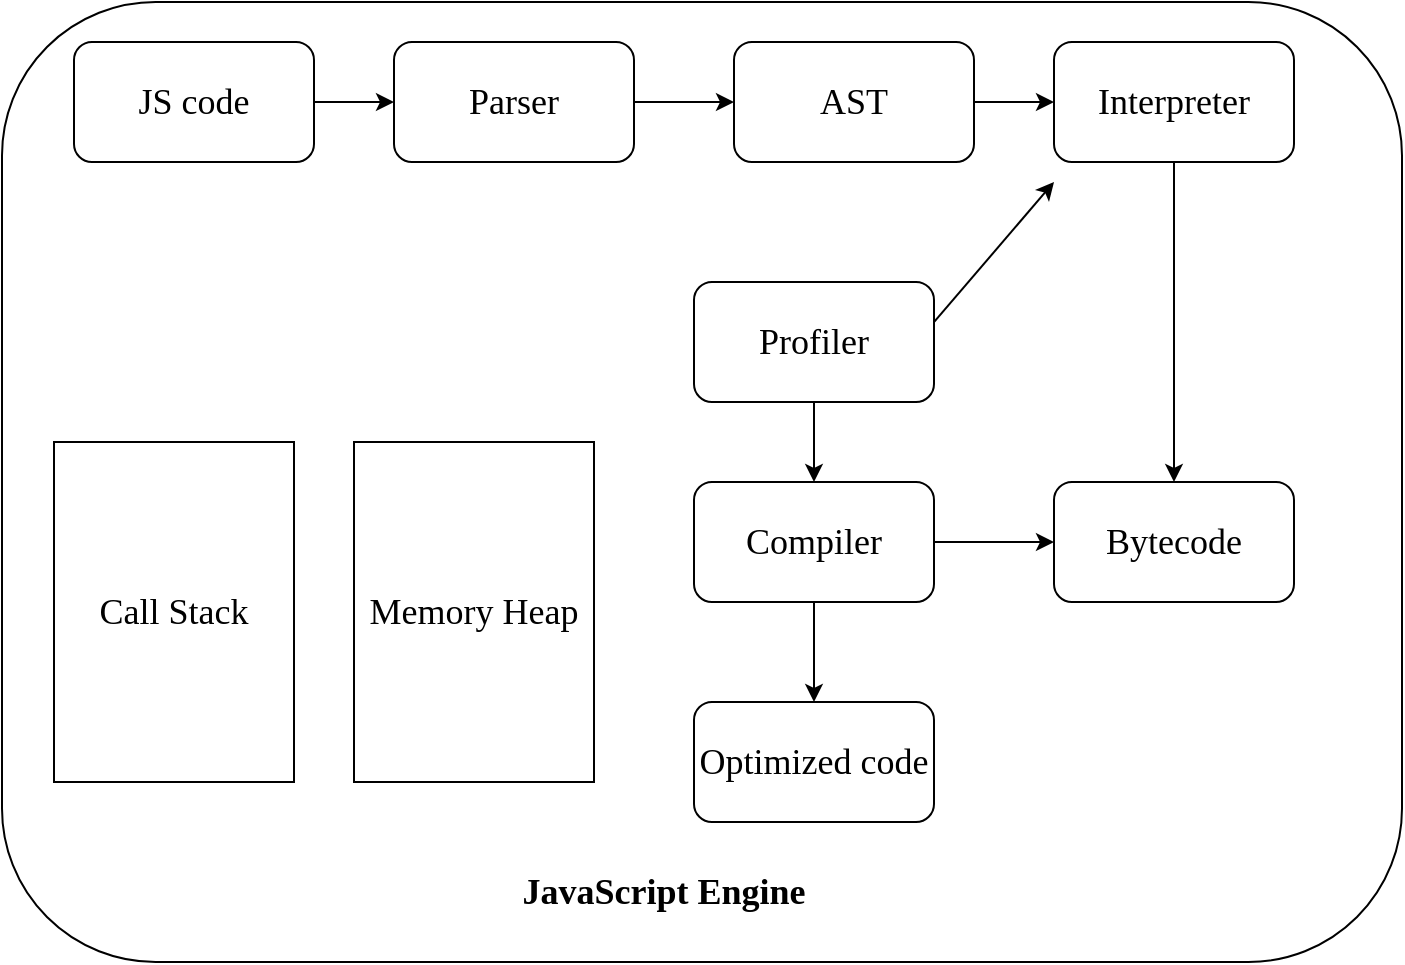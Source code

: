 <mxfile version="20.7.3" type="device"><diagram id="_nOQZFlfZ_7PcuxWitb4" name="Page-1"><mxGraphModel dx="1050" dy="549" grid="1" gridSize="10" guides="1" tooltips="1" connect="1" arrows="1" fold="1" page="1" pageScale="1" pageWidth="827" pageHeight="1169" math="0" shadow="0"><root><mxCell id="0"/><mxCell id="1" parent="0"/><mxCell id="q7w7wdGr3u41qHQf8t47-1" value="" style="rounded=1;whiteSpace=wrap;html=1;arcSize=16;labelBackgroundColor=none;" vertex="1" parent="1"><mxGeometry x="64" y="40" width="700" height="480" as="geometry"/></mxCell><mxCell id="q7w7wdGr3u41qHQf8t47-4" value="" style="edgeStyle=orthogonalEdgeStyle;rounded=0;orthogonalLoop=1;jettySize=auto;html=1;fontFamily=Georgia;fontSize=18;labelBackgroundColor=none;fontColor=default;" edge="1" parent="1" source="q7w7wdGr3u41qHQf8t47-2" target="q7w7wdGr3u41qHQf8t47-3"><mxGeometry relative="1" as="geometry"/></mxCell><mxCell id="q7w7wdGr3u41qHQf8t47-2" value="&lt;font face=&quot;Georgia&quot; style=&quot;font-size: 18px;&quot;&gt;JS code&lt;/font&gt;" style="rounded=1;whiteSpace=wrap;html=1;labelBackgroundColor=none;" vertex="1" parent="1"><mxGeometry x="100" y="60" width="120" height="60" as="geometry"/></mxCell><mxCell id="q7w7wdGr3u41qHQf8t47-6" value="" style="edgeStyle=orthogonalEdgeStyle;rounded=0;orthogonalLoop=1;jettySize=auto;html=1;fontFamily=Georgia;fontSize=18;labelBackgroundColor=none;fontColor=default;" edge="1" parent="1" source="q7w7wdGr3u41qHQf8t47-3" target="q7w7wdGr3u41qHQf8t47-5"><mxGeometry relative="1" as="geometry"/></mxCell><mxCell id="q7w7wdGr3u41qHQf8t47-3" value="&lt;font face=&quot;Georgia&quot; style=&quot;font-size: 18px;&quot;&gt;Parser&lt;/font&gt;" style="whiteSpace=wrap;html=1;rounded=1;labelBackgroundColor=none;" vertex="1" parent="1"><mxGeometry x="260" y="60" width="120" height="60" as="geometry"/></mxCell><mxCell id="q7w7wdGr3u41qHQf8t47-8" value="" style="edgeStyle=orthogonalEdgeStyle;rounded=0;orthogonalLoop=1;jettySize=auto;html=1;fontFamily=Georgia;fontSize=18;labelBackgroundColor=none;fontColor=default;" edge="1" parent="1" source="q7w7wdGr3u41qHQf8t47-5" target="q7w7wdGr3u41qHQf8t47-7"><mxGeometry relative="1" as="geometry"/></mxCell><mxCell id="q7w7wdGr3u41qHQf8t47-5" value="&lt;font face=&quot;Georgia&quot; style=&quot;font-size: 18px;&quot;&gt;AST&lt;/font&gt;" style="whiteSpace=wrap;html=1;rounded=1;labelBackgroundColor=none;" vertex="1" parent="1"><mxGeometry x="430" y="60" width="120" height="60" as="geometry"/></mxCell><mxCell id="q7w7wdGr3u41qHQf8t47-20" value="" style="edgeStyle=orthogonalEdgeStyle;rounded=0;orthogonalLoop=1;jettySize=auto;html=1;fontFamily=Georgia;fontSize=18;labelBackgroundColor=none;fontColor=default;" edge="1" parent="1" source="q7w7wdGr3u41qHQf8t47-7" target="q7w7wdGr3u41qHQf8t47-19"><mxGeometry relative="1" as="geometry"/></mxCell><mxCell id="q7w7wdGr3u41qHQf8t47-7" value="&lt;font face=&quot;Georgia&quot; style=&quot;font-size: 18px;&quot;&gt;Interpreter&lt;/font&gt;" style="whiteSpace=wrap;html=1;rounded=1;labelBackgroundColor=none;" vertex="1" parent="1"><mxGeometry x="590" y="60" width="120" height="60" as="geometry"/></mxCell><mxCell id="q7w7wdGr3u41qHQf8t47-21" value="" style="edgeStyle=orthogonalEdgeStyle;rounded=0;orthogonalLoop=1;jettySize=auto;html=1;fontFamily=Georgia;fontSize=18;labelBackgroundColor=none;fontColor=default;" edge="1" parent="1" source="q7w7wdGr3u41qHQf8t47-16" target="q7w7wdGr3u41qHQf8t47-19"><mxGeometry relative="1" as="geometry"/></mxCell><mxCell id="q7w7wdGr3u41qHQf8t47-23" value="" style="edgeStyle=orthogonalEdgeStyle;rounded=0;orthogonalLoop=1;jettySize=auto;html=1;fontFamily=Georgia;fontSize=18;labelBackgroundColor=none;fontColor=default;" edge="1" parent="1" source="q7w7wdGr3u41qHQf8t47-16" target="q7w7wdGr3u41qHQf8t47-22"><mxGeometry relative="1" as="geometry"/></mxCell><mxCell id="q7w7wdGr3u41qHQf8t47-16" value="&lt;font face=&quot;Georgia&quot; style=&quot;font-size: 18px;&quot;&gt;Compiler&lt;/font&gt;" style="rounded=1;whiteSpace=wrap;html=1;labelBackgroundColor=none;" vertex="1" parent="1"><mxGeometry x="410" y="280" width="120" height="60" as="geometry"/></mxCell><mxCell id="q7w7wdGr3u41qHQf8t47-33" value="" style="edgeStyle=orthogonalEdgeStyle;rounded=0;orthogonalLoop=1;jettySize=auto;html=1;fontFamily=Georgia;fontSize=18;labelBackgroundColor=none;fontColor=default;" edge="1" parent="1" source="q7w7wdGr3u41qHQf8t47-32" target="q7w7wdGr3u41qHQf8t47-16"><mxGeometry relative="1" as="geometry"/></mxCell><mxCell id="q7w7wdGr3u41qHQf8t47-19" value="&lt;font face=&quot;Georgia&quot; style=&quot;font-size: 18px;&quot;&gt;Bytecode&lt;/font&gt;" style="whiteSpace=wrap;html=1;rounded=1;labelBackgroundColor=none;" vertex="1" parent="1"><mxGeometry x="590" y="280" width="120" height="60" as="geometry"/></mxCell><mxCell id="q7w7wdGr3u41qHQf8t47-22" value="&lt;font style=&quot;font-size: 18px;&quot; face=&quot;Georgia&quot;&gt;Optimized code&lt;/font&gt;" style="whiteSpace=wrap;html=1;rounded=1;labelBackgroundColor=none;" vertex="1" parent="1"><mxGeometry x="410" y="390" width="120" height="60" as="geometry"/></mxCell><mxCell id="q7w7wdGr3u41qHQf8t47-31" value="" style="endArrow=classic;html=1;rounded=0;fontFamily=Georgia;fontSize=18;exitX=0.666;exitY=0.333;exitDx=0;exitDy=0;exitPerimeter=0;labelBackgroundColor=none;fontColor=default;" edge="1" parent="1" source="q7w7wdGr3u41qHQf8t47-1"><mxGeometry width="50" height="50" relative="1" as="geometry"><mxPoint x="550" y="170" as="sourcePoint"/><mxPoint x="590" y="130" as="targetPoint"/></mxGeometry></mxCell><mxCell id="q7w7wdGr3u41qHQf8t47-32" value="&lt;font face=&quot;Georgia&quot; style=&quot;font-size: 18px;&quot;&gt;Profiler&lt;/font&gt;" style="whiteSpace=wrap;html=1;rounded=1;labelBackgroundColor=none;" vertex="1" parent="1"><mxGeometry x="410" y="180" width="120" height="60" as="geometry"/></mxCell><mxCell id="q7w7wdGr3u41qHQf8t47-34" value="Call Stack" style="rounded=0;whiteSpace=wrap;html=1;fontFamily=Georgia;fontSize=18;labelBackgroundColor=none;" vertex="1" parent="1"><mxGeometry x="90" y="260" width="120" height="170" as="geometry"/></mxCell><mxCell id="q7w7wdGr3u41qHQf8t47-35" value="Memory Heap" style="rounded=0;whiteSpace=wrap;html=1;fontFamily=Georgia;fontSize=18;labelBackgroundColor=none;" vertex="1" parent="1"><mxGeometry x="240" y="260" width="120" height="170" as="geometry"/></mxCell><mxCell id="q7w7wdGr3u41qHQf8t47-36" value="&lt;b&gt;JavaScript Engine&lt;/b&gt;" style="text;html=1;strokeColor=none;fillColor=none;align=center;verticalAlign=middle;whiteSpace=wrap;rounded=0;fontFamily=Georgia;fontSize=18;labelBackgroundColor=none;" vertex="1" parent="1"><mxGeometry x="290" y="470" width="210" height="30" as="geometry"/></mxCell></root></mxGraphModel></diagram></mxfile>
